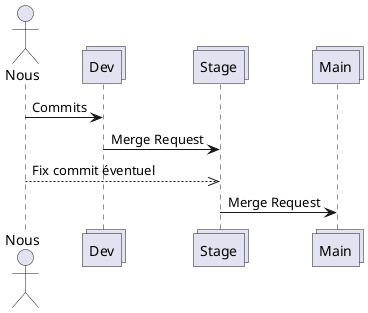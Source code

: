 @startuml
actor Nous as nous
collections Dev as dev
collections Stage as stage
collections Main as main

nous -> dev : Commits
dev -> stage : Merge Request

nous -->> stage : Fix commit éventuel

stage -> main : Merge Request
@enduml